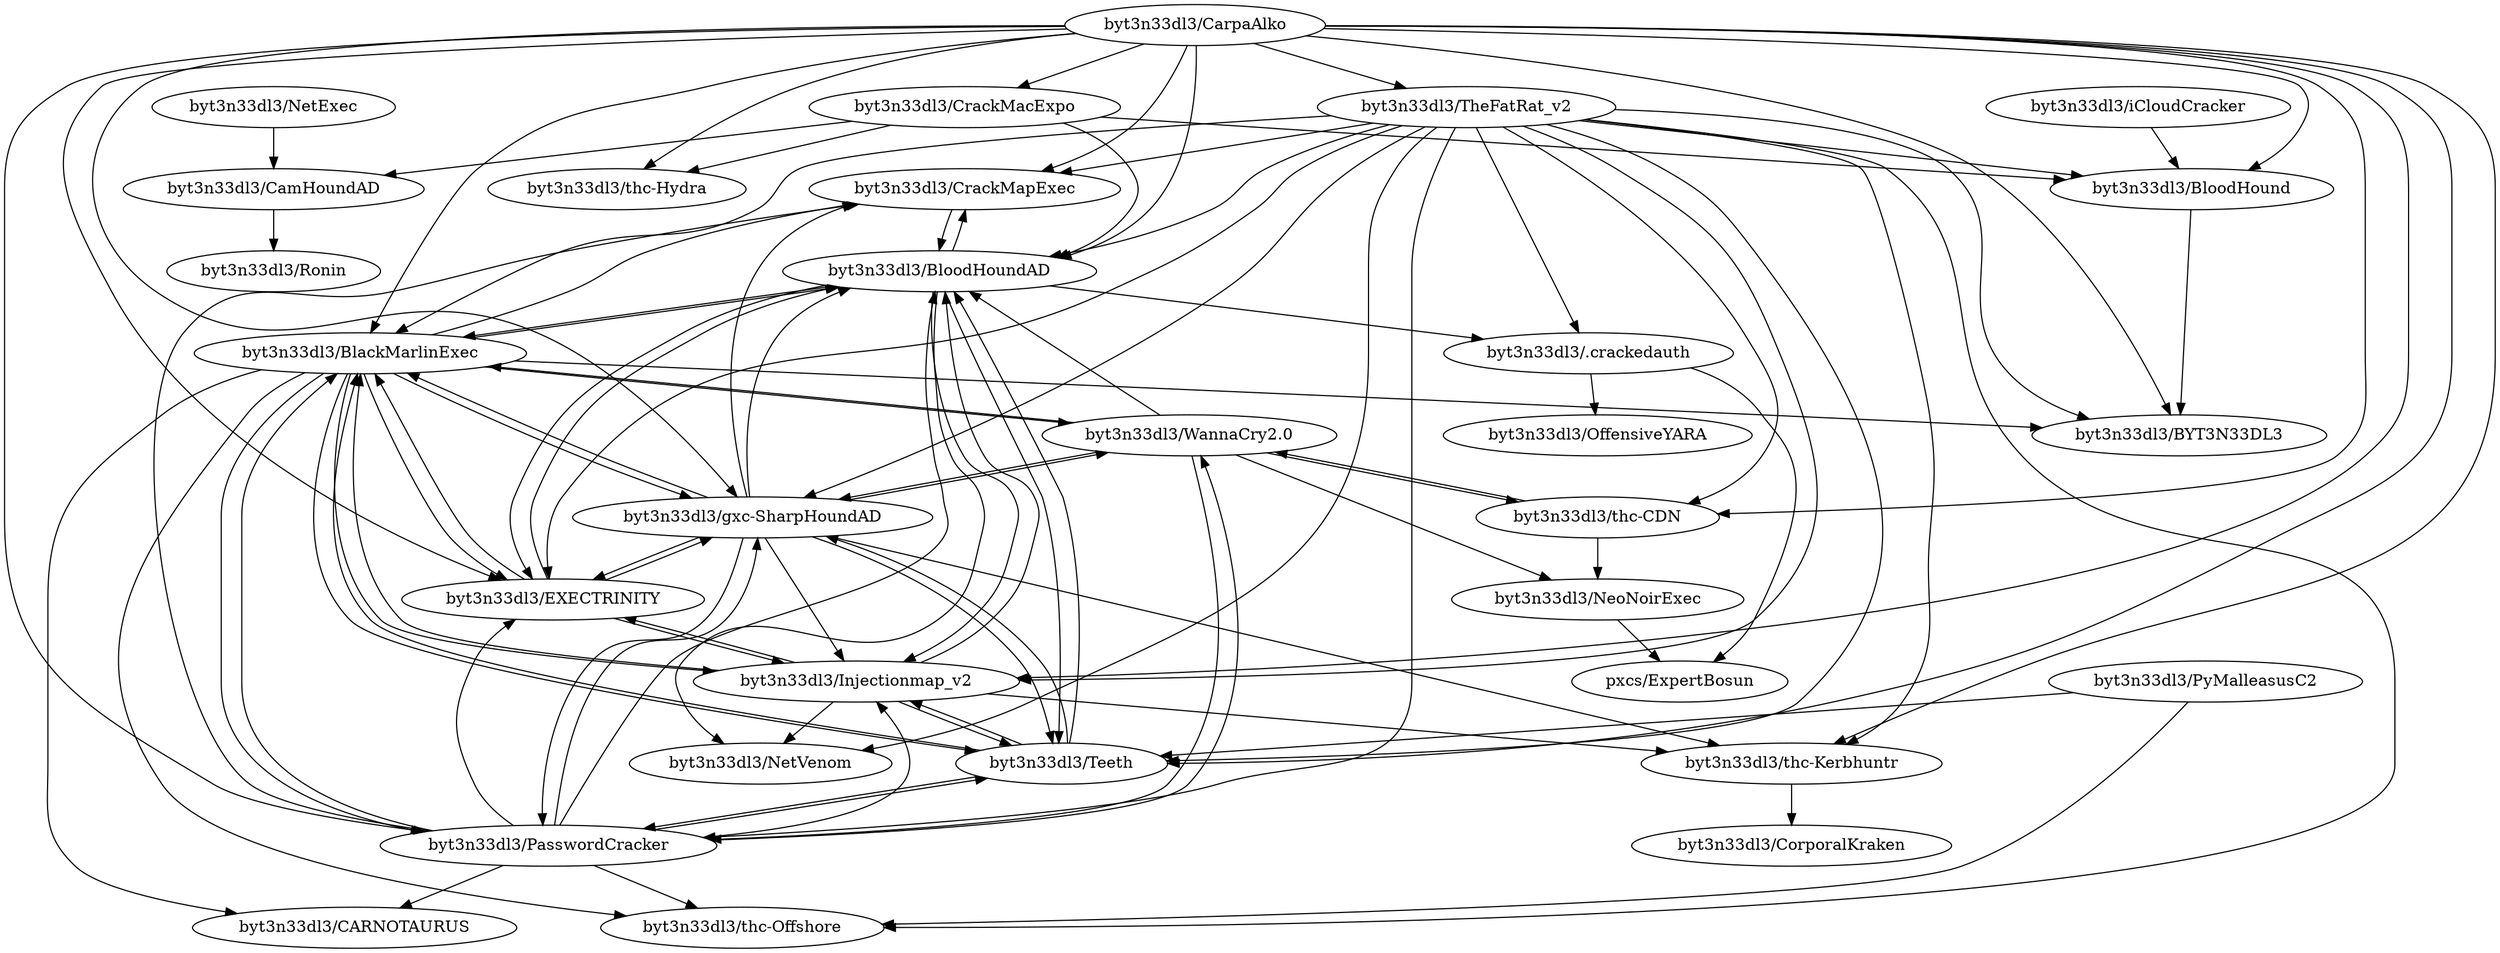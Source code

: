 digraph G {
"byt3n33dl3/CarpaAlko" -> "byt3n33dl3/TheFatRat_v2"
"byt3n33dl3/CarpaAlko" -> "byt3n33dl3/CrackMapExec"
"byt3n33dl3/CarpaAlko" -> "byt3n33dl3/BloodHoundAD"
"byt3n33dl3/CarpaAlko" -> "byt3n33dl3/gxc-SharpHoundAD"
"byt3n33dl3/CarpaAlko" -> "byt3n33dl3/PasswordCracker"
"byt3n33dl3/CarpaAlko" -> "byt3n33dl3/BlackMarlinExec"
"byt3n33dl3/CarpaAlko" -> "byt3n33dl3/CrackMacExpo"
"byt3n33dl3/CarpaAlko" -> "byt3n33dl3/Teeth"
"byt3n33dl3/CarpaAlko" -> "byt3n33dl3/Injectionmap_v2"
"byt3n33dl3/CarpaAlko" -> "byt3n33dl3/EXECTRINITY"
"byt3n33dl3/CarpaAlko" -> "byt3n33dl3/thc-CDN"
"byt3n33dl3/CarpaAlko" -> "byt3n33dl3/BloodHound"
"byt3n33dl3/CarpaAlko" -> "byt3n33dl3/thc-Hydra"
"byt3n33dl3/CarpaAlko" -> "byt3n33dl3/BYT3N33DL3"
"byt3n33dl3/CarpaAlko" -> "byt3n33dl3/thc-Kerbhuntr"
"byt3n33dl3/Injectionmap_v2" -> "byt3n33dl3/BloodHoundAD"
"byt3n33dl3/Injectionmap_v2" -> "byt3n33dl3/BlackMarlinExec"
"byt3n33dl3/Injectionmap_v2" -> "byt3n33dl3/Teeth"
"byt3n33dl3/Injectionmap_v2" -> "byt3n33dl3/NetVenom"
"byt3n33dl3/Injectionmap_v2" -> "byt3n33dl3/EXECTRINITY"
"byt3n33dl3/Injectionmap_v2" -> "byt3n33dl3/thc-Kerbhuntr"
"byt3n33dl3/CrackMacExpo" -> "byt3n33dl3/thc-Hydra"
"byt3n33dl3/CrackMacExpo" -> "byt3n33dl3/CamHoundAD"
"byt3n33dl3/CrackMacExpo" -> "byt3n33dl3/BloodHoundAD"
"byt3n33dl3/CrackMacExpo" -> "byt3n33dl3/BloodHound"
"byt3n33dl3/CrackMapExec" -> "byt3n33dl3/BloodHoundAD"
"byt3n33dl3/TheFatRat_v2" -> "byt3n33dl3/gxc-SharpHoundAD"
"byt3n33dl3/TheFatRat_v2" -> "byt3n33dl3/CrackMapExec"
"byt3n33dl3/TheFatRat_v2" -> "byt3n33dl3/BlackMarlinExec"
"byt3n33dl3/TheFatRat_v2" -> "byt3n33dl3/Teeth"
"byt3n33dl3/TheFatRat_v2" -> "byt3n33dl3/BloodHoundAD"
"byt3n33dl3/TheFatRat_v2" -> "byt3n33dl3/EXECTRINITY"
"byt3n33dl3/TheFatRat_v2" -> "byt3n33dl3/PasswordCracker"
"byt3n33dl3/TheFatRat_v2" -> "byt3n33dl3/Injectionmap_v2"
"byt3n33dl3/TheFatRat_v2" -> "byt3n33dl3/thc-Kerbhuntr"
"byt3n33dl3/TheFatRat_v2" -> "byt3n33dl3/BYT3N33DL3"
"byt3n33dl3/TheFatRat_v2" -> "byt3n33dl3/.crackedauth"
"byt3n33dl3/TheFatRat_v2" -> "byt3n33dl3/NetVenom"
"byt3n33dl3/TheFatRat_v2" -> "byt3n33dl3/thc-CDN"
"byt3n33dl3/TheFatRat_v2" -> "byt3n33dl3/thc-Offshore"
"byt3n33dl3/TheFatRat_v2" -> "byt3n33dl3/BloodHound"
"byt3n33dl3/thc-CDN" -> "byt3n33dl3/NeoNoirExec"
"byt3n33dl3/thc-CDN" -> "byt3n33dl3/WannaCry2.0"
"byt3n33dl3/PyMalleasusC2" -> "byt3n33dl3/thc-Offshore"
"byt3n33dl3/PyMalleasusC2" -> "byt3n33dl3/Teeth"
"byt3n33dl3/WannaCry2.0" -> "byt3n33dl3/BlackMarlinExec"
"byt3n33dl3/WannaCry2.0" -> "byt3n33dl3/BloodHoundAD"
"byt3n33dl3/WannaCry2.0" -> "byt3n33dl3/thc-CDN"
"byt3n33dl3/WannaCry2.0" -> "byt3n33dl3/NeoNoirExec"
"byt3n33dl3/WannaCry2.0" -> "byt3n33dl3/gxc-SharpHoundAD"
"byt3n33dl3/WannaCry2.0" -> "byt3n33dl3/PasswordCracker"
"byt3n33dl3/BlackMarlinExec" -> "byt3n33dl3/gxc-SharpHoundAD"
"byt3n33dl3/BlackMarlinExec" -> "byt3n33dl3/BloodHoundAD"
"byt3n33dl3/BlackMarlinExec" -> "byt3n33dl3/Teeth"
"byt3n33dl3/BlackMarlinExec" -> "byt3n33dl3/EXECTRINITY"
"byt3n33dl3/BlackMarlinExec" -> "byt3n33dl3/Injectionmap_v2"
"byt3n33dl3/BlackMarlinExec" -> "byt3n33dl3/PasswordCracker"
"byt3n33dl3/BlackMarlinExec" -> "byt3n33dl3/CrackMapExec"
"byt3n33dl3/BlackMarlinExec" -> "byt3n33dl3/WannaCry2.0"
"byt3n33dl3/BlackMarlinExec" -> "byt3n33dl3/CARNOTAURUS"
"byt3n33dl3/BlackMarlinExec" -> "byt3n33dl3/thc-Offshore"
"byt3n33dl3/BlackMarlinExec" -> "byt3n33dl3/BYT3N33DL3"
"byt3n33dl3/PasswordCracker" -> "byt3n33dl3/gxc-SharpHoundAD"
"byt3n33dl3/PasswordCracker" -> "byt3n33dl3/BlackMarlinExec"
"byt3n33dl3/PasswordCracker" -> "byt3n33dl3/Teeth"
"byt3n33dl3/PasswordCracker" -> "byt3n33dl3/EXECTRINITY"
"byt3n33dl3/PasswordCracker" -> "byt3n33dl3/Injectionmap_v2"
"byt3n33dl3/PasswordCracker" -> "byt3n33dl3/BloodHoundAD"
"byt3n33dl3/PasswordCracker" -> "byt3n33dl3/thc-Offshore"
"byt3n33dl3/PasswordCracker" -> "byt3n33dl3/CrackMapExec"
"byt3n33dl3/PasswordCracker" -> "byt3n33dl3/WannaCry2.0"
"byt3n33dl3/PasswordCracker" -> "byt3n33dl3/CARNOTAURUS"
"byt3n33dl3/gxc-SharpHoundAD" -> "byt3n33dl3/BlackMarlinExec"
"byt3n33dl3/gxc-SharpHoundAD" -> "byt3n33dl3/PasswordCracker"
"byt3n33dl3/gxc-SharpHoundAD" -> "byt3n33dl3/Teeth"
"byt3n33dl3/gxc-SharpHoundAD" -> "byt3n33dl3/EXECTRINITY"
"byt3n33dl3/gxc-SharpHoundAD" -> "byt3n33dl3/BloodHoundAD"
"byt3n33dl3/gxc-SharpHoundAD" -> "byt3n33dl3/CrackMapExec"
"byt3n33dl3/gxc-SharpHoundAD" -> "byt3n33dl3/Injectionmap_v2"
"byt3n33dl3/gxc-SharpHoundAD" -> "byt3n33dl3/thc-Kerbhuntr"
"byt3n33dl3/gxc-SharpHoundAD" -> "byt3n33dl3/WannaCry2.0"
"byt3n33dl3/NeoNoirExec" -> "pxcs/ExpertBosun"
"byt3n33dl3/BloodHoundAD" -> "byt3n33dl3/BlackMarlinExec"
"byt3n33dl3/BloodHoundAD" -> "byt3n33dl3/EXECTRINITY"
"byt3n33dl3/BloodHoundAD" -> "byt3n33dl3/Injectionmap_v2"
"byt3n33dl3/BloodHoundAD" -> "byt3n33dl3/Teeth"
"byt3n33dl3/BloodHoundAD" -> "byt3n33dl3/CrackMapExec"
"byt3n33dl3/BloodHoundAD" -> "byt3n33dl3/NetVenom"
"byt3n33dl3/BloodHoundAD" -> "byt3n33dl3/.crackedauth"
"byt3n33dl3/EXECTRINITY" -> "byt3n33dl3/BlackMarlinExec"
"byt3n33dl3/EXECTRINITY" -> "byt3n33dl3/BloodHoundAD"
"byt3n33dl3/EXECTRINITY" -> "byt3n33dl3/gxc-SharpHoundAD"
"byt3n33dl3/EXECTRINITY" -> "byt3n33dl3/Injectionmap_v2"
"byt3n33dl3/.crackedauth" -> "byt3n33dl3/OffensiveYARA"
"byt3n33dl3/.crackedauth" -> "pxcs/ExpertBosun"
"byt3n33dl3/thc-Kerbhuntr" -> "byt3n33dl3/CorporalKraken"
"byt3n33dl3/CamHoundAD" -> "byt3n33dl3/Ronin"
"byt3n33dl3/BloodHound" -> "byt3n33dl3/BYT3N33DL3"
"byt3n33dl3/iCloudCracker" -> "byt3n33dl3/BloodHound"
"byt3n33dl3/Teeth" -> "byt3n33dl3/BlackMarlinExec"
"byt3n33dl3/Teeth" -> "byt3n33dl3/gxc-SharpHoundAD"
"byt3n33dl3/Teeth" -> "byt3n33dl3/BloodHoundAD"
"byt3n33dl3/Teeth" -> "byt3n33dl3/Injectionmap_v2"
"byt3n33dl3/Teeth" -> "byt3n33dl3/PasswordCracker"
"byt3n33dl3/NetExec" -> "byt3n33dl3/CamHoundAD"
"byt3n33dl3/CarpaAlko" ["l"="1.305,45.847"]
"byt3n33dl3/TheFatRat_v2" ["l"="1.323,45.846"]
"byt3n33dl3/CrackMapExec" ["l"="1.333,45.837"]
"byt3n33dl3/BloodHoundAD" ["l"="1.319,45.839"]
"byt3n33dl3/gxc-SharpHoundAD" ["l"="1.315,45.822"]
"byt3n33dl3/PasswordCracker" ["l"="1.306,45.837"]
"byt3n33dl3/BlackMarlinExec" ["l"="1.312,45.833"]
"byt3n33dl3/CrackMacExpo" ["l"="1.285,45.857"]
"byt3n33dl3/Teeth" ["l"="1.3,45.825"]
"byt3n33dl3/Injectionmap_v2" ["l"="1.323,45.829"]
"byt3n33dl3/EXECTRINITY" ["l"="1.299,45.832"]
"byt3n33dl3/thc-CDN" ["l"="1.344,45.843"]
"byt3n33dl3/BloodHound" ["l"="1.305,45.866"]
"byt3n33dl3/thc-Hydra" ["l"="1.286,45.867"]
"byt3n33dl3/BYT3N33DL3" ["l"="1.316,45.859"]
"byt3n33dl3/thc-Kerbhuntr" ["l"="1.332,45.82"]
"byt3n33dl3/NetVenom" ["l"="1.347,45.833"]
"byt3n33dl3/CamHoundAD" ["l"="1.256,45.867"]
"byt3n33dl3/.crackedauth" ["l"="1.351,45.854"]
"byt3n33dl3/thc-Offshore" ["l"="1.285,45.835"]
"byt3n33dl3/NeoNoirExec" ["l"="1.364,45.836"]
"byt3n33dl3/WannaCry2.0" ["l"="1.334,45.829"]
"byt3n33dl3/PyMalleasusC2" ["l"="1.272,45.819"]
"byt3n33dl3/CARNOTAURUS" ["l"="1.33,45.855"]
"pxcs/ExpertBosun" ["l"="1.374,45.849"]
"byt3n33dl3/OffensiveYARA" ["l"="1.368,45.866"]
"byt3n33dl3/CorporalKraken" ["l"="1.344,45.802"]
"byt3n33dl3/Ronin" ["l"="1.245,45.88"]
"byt3n33dl3/iCloudCracker" ["l"="1.303,45.885"]
"byt3n33dl3/NetExec" ["l"="1.235,45.868"]
}